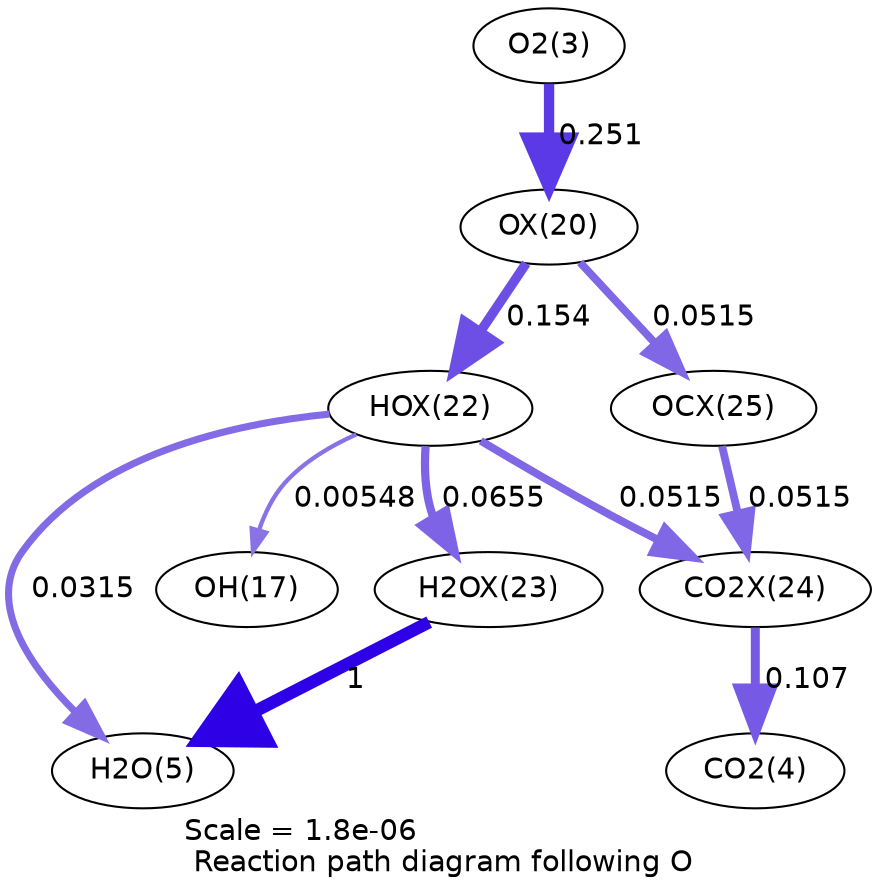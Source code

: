 digraph reaction_paths {
center=1;
s5 -> s38[fontname="Helvetica", penwidth=4.96, arrowsize=2.48, color="0.7, 0.751, 0.9"
, label=" 0.251"];
s38 -> s40[fontname="Helvetica", penwidth=4.59, arrowsize=2.29, color="0.7, 0.654, 0.9"
, label=" 0.154"];
s38 -> s43[fontname="Helvetica", penwidth=3.76, arrowsize=1.88, color="0.7, 0.551, 0.9"
, label=" 0.0515"];
s40 -> s7[fontname="Helvetica", penwidth=3.39, arrowsize=1.69, color="0.7, 0.532, 0.9"
, label=" 0.0315"];
s40 -> s19[fontname="Helvetica", penwidth=2.07, arrowsize=1.03, color="0.7, 0.505, 0.9"
, label=" 0.00548"];
s40 -> s41[fontname="Helvetica", penwidth=3.94, arrowsize=1.97, color="0.7, 0.566, 0.9"
, label=" 0.0655"];
s40 -> s42[fontname="Helvetica", penwidth=3.76, arrowsize=1.88, color="0.7, 0.551, 0.9"
, label=" 0.0515"];
s41 -> s7[fontname="Helvetica", penwidth=6, arrowsize=3, color="0.7, 1.5, 0.9"
, label=" 1"];
s43 -> s42[fontname="Helvetica", penwidth=3.76, arrowsize=1.88, color="0.7, 0.551, 0.9"
, label=" 0.0515"];
s42 -> s6[fontname="Helvetica", penwidth=4.31, arrowsize=2.16, color="0.7, 0.607, 0.9"
, label=" 0.107"];
s5 [ fontname="Helvetica", label="O2(3)"];
s6 [ fontname="Helvetica", label="CO2(4)"];
s7 [ fontname="Helvetica", label="H2O(5)"];
s19 [ fontname="Helvetica", label="OH(17)"];
s38 [ fontname="Helvetica", label="OX(20)"];
s40 [ fontname="Helvetica", label="HOX(22)"];
s41 [ fontname="Helvetica", label="H2OX(23)"];
s42 [ fontname="Helvetica", label="CO2X(24)"];
s43 [ fontname="Helvetica", label="OCX(25)"];
 label = "Scale = 1.8e-06\l Reaction path diagram following O";
 fontname = "Helvetica";
}
